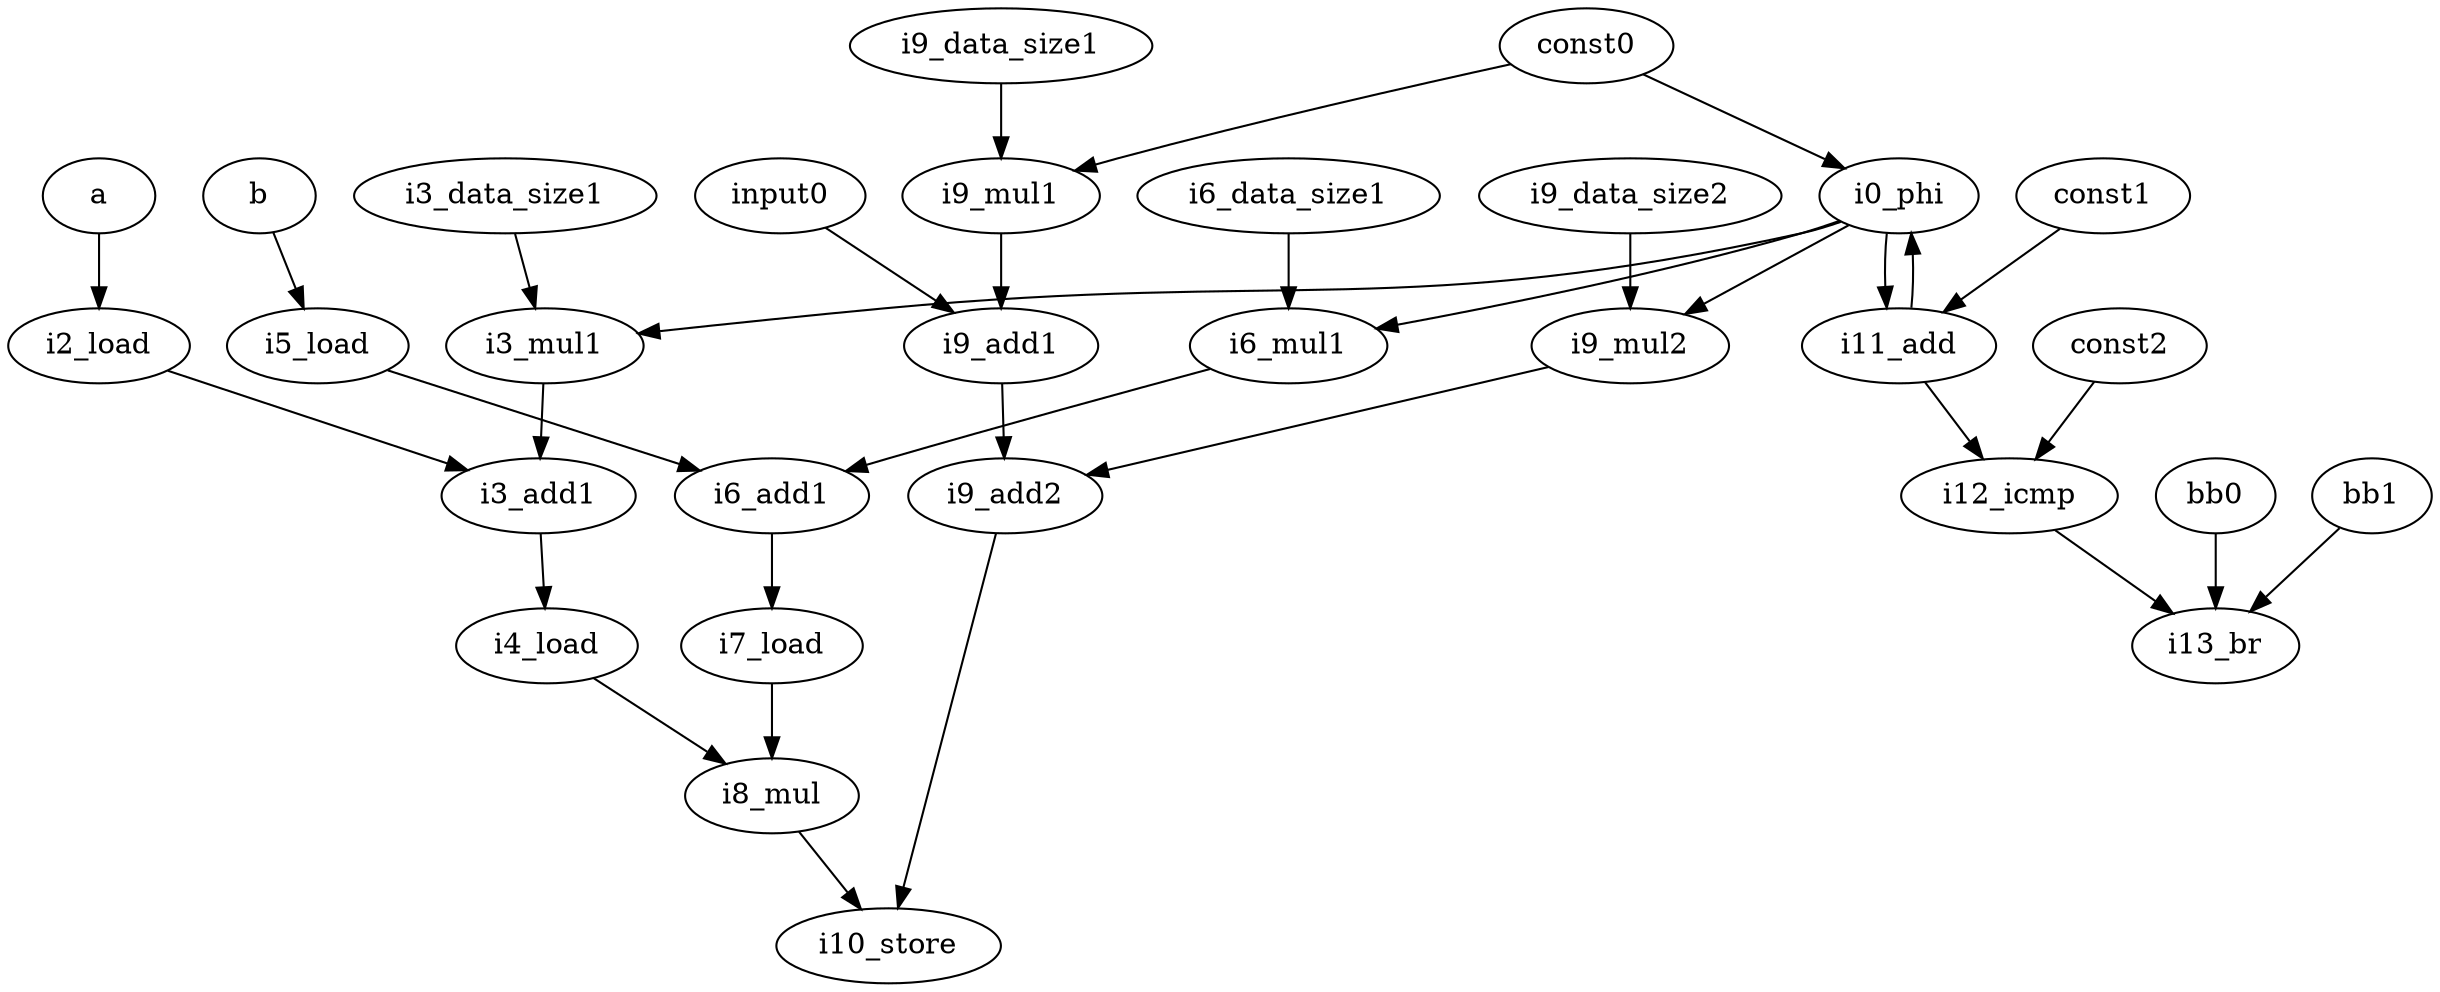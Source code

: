 digraph G {
    const0 [opcode=const, constVal="0"];
    i0_phi [opcode=phi];
    a [opcode=input];
    i2_load [opcode=load];
    i3_data_size1 [opcode=const, constVal="4"];
    i3_mul1 [opcode=mul];
    i3_add1 [opcode=add];
    i4_load [opcode=load];
    b [opcode=input];
    i5_load [opcode=load];
    i6_data_size1 [opcode=const, constVal="4"];
    i6_mul1 [opcode=mul];
    i6_add1 [opcode=add];
    i7_load [opcode=load];
    i8_mul [opcode=mul];
    input0 [opcode=input];
    i9_data_size1 [opcode=const, constVal="80"];
    i9_mul1 [opcode=mul];
    i9_add1 [opcode=add];
    i9_data_size2 [opcode=const, constVal="4"];
    i9_mul2 [opcode=mul];
    i9_add2 [opcode=add];
    i10_store [opcode=store];
    const1 [opcode=const, constVal="1"];
    i11_add [opcode=add];
    const2 [opcode=const, constVal="20"];
    i12_icmp [opcode=icmp];
    bb0 [opcode=input];
    bb1 [opcode=input];
    i13_br [opcode=br];
    const0 -> i0_phi [operand=LHS];
    const0 -> i9_mul1 [operand=any2input];
    i0_phi -> i3_mul1 [operand=any2input];
    i0_phi -> i6_mul1 [operand=any2input];
    i0_phi -> i9_mul2 [operand=any2input];
    i0_phi -> i11_add [operand=any2input];
    a -> i2_load [operand=addr];
    i2_load -> i3_add1 [operand=any2input];
    i3_data_size1 -> i3_mul1 [operand=any2input];
    i3_mul1 -> i3_add1 [operand=any2input];
    i3_add1 -> i4_load [operand=addr];
    i4_load -> i8_mul [operand=any2input];
    b -> i5_load [operand=addr];
    i5_load -> i6_add1 [operand=any2input];
    i6_data_size1 -> i6_mul1 [operand=any2input];
    i6_mul1 -> i6_add1 [operand=any2input];
    i6_add1 -> i7_load [operand=addr];
    i7_load -> i8_mul [operand=any2input];
    i8_mul -> i10_store [operand=data];
    input0 -> i9_add1 [operand=any2input];
    i9_data_size1 -> i9_mul1 [operand=any2input];
    i9_mul1 -> i9_add1 [operand=any2input];
    i9_add1 -> i9_add2 [operand=any2input];
    i9_data_size2 -> i9_mul2 [operand=any2input];
    i9_mul2 -> i9_add2 [operand=any2input];
    i9_add2 -> i10_store [operand=addr];
    const1 -> i11_add [operand=any2input];
    i11_add -> i0_phi [operand=RHS];
    i11_add -> i12_icmp [operand=LHS];
    const2 -> i12_icmp [operand=RHS];
    i12_icmp -> i13_br [operand=branch_cond];
    bb0 -> i13_br [operand=branch_true];
    bb1 -> i13_br [operand=branch_false];
}
